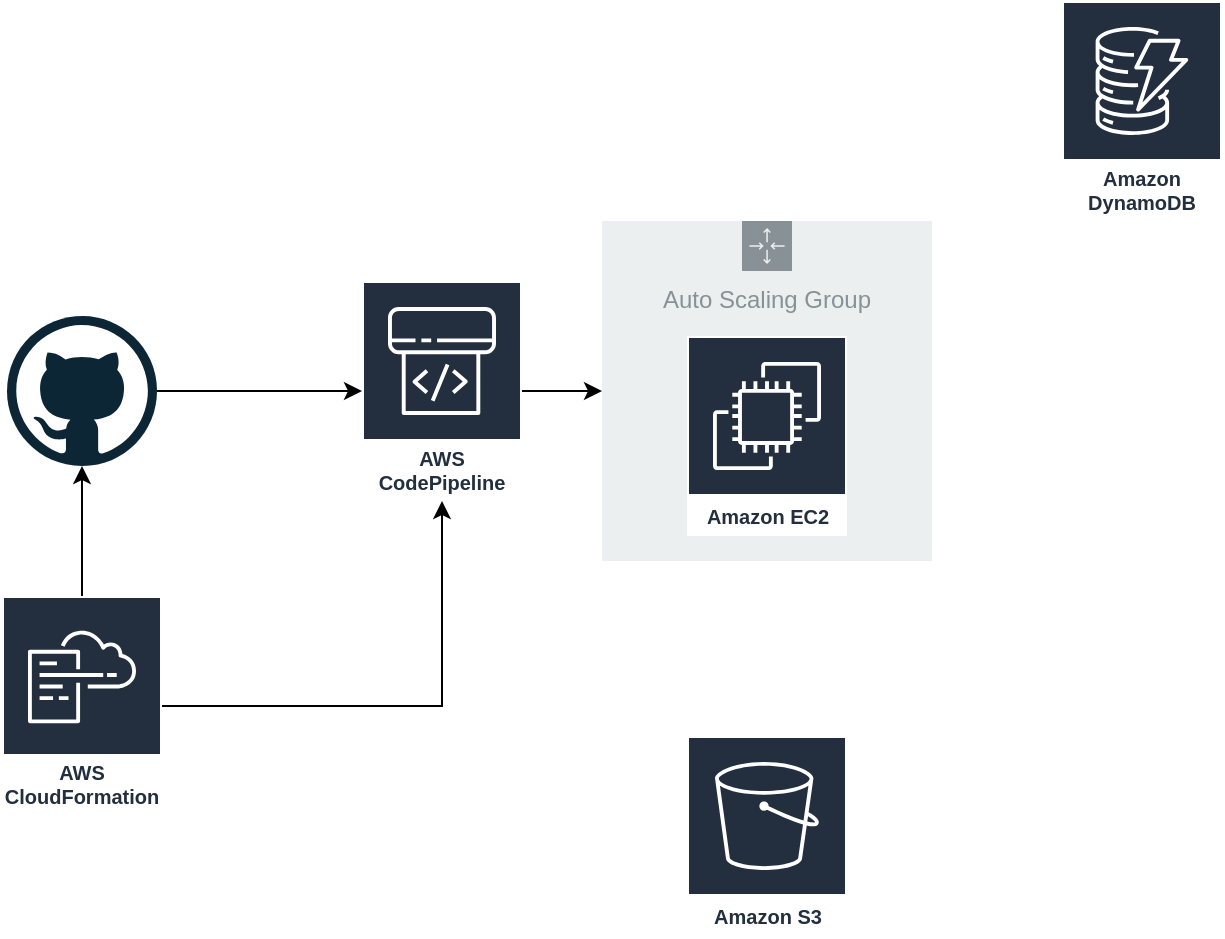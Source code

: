 <mxfile version="14.9.6" type="device"><diagram id="GS2Ai5-BEZ0_RF1weg_O" name="Page-1"><mxGraphModel dx="946" dy="1780" grid="1" gridSize="10" guides="1" tooltips="1" connect="1" arrows="1" fold="1" page="1" pageScale="1" pageWidth="850" pageHeight="1100" math="0" shadow="0"><root><mxCell id="0"/><mxCell id="1" parent="0"/><mxCell id="f6PNZYvjVcgC1OalaJmq-8" style="edgeStyle=orthogonalEdgeStyle;rounded=0;orthogonalLoop=1;jettySize=auto;html=1;" edge="1" parent="1" source="f6PNZYvjVcgC1OalaJmq-3" target="f6PNZYvjVcgC1OalaJmq-4"><mxGeometry relative="1" as="geometry"/></mxCell><mxCell id="f6PNZYvjVcgC1OalaJmq-3" value="" style="dashed=0;outlineConnect=0;html=1;align=center;labelPosition=center;verticalLabelPosition=bottom;verticalAlign=top;shape=mxgraph.weblogos.github" vertex="1" parent="1"><mxGeometry x="22.5" y="50" width="75" height="75" as="geometry"/></mxCell><mxCell id="f6PNZYvjVcgC1OalaJmq-13" style="edgeStyle=orthogonalEdgeStyle;rounded=0;orthogonalLoop=1;jettySize=auto;html=1;" edge="1" parent="1" source="f6PNZYvjVcgC1OalaJmq-4" target="f6PNZYvjVcgC1OalaJmq-12"><mxGeometry relative="1" as="geometry"/></mxCell><mxCell id="f6PNZYvjVcgC1OalaJmq-4" value="AWS CodePipeline" style="outlineConnect=0;fontColor=#232F3E;gradientColor=none;strokeColor=#ffffff;fillColor=#232F3E;dashed=0;verticalLabelPosition=middle;verticalAlign=bottom;align=center;html=1;whiteSpace=wrap;fontSize=10;fontStyle=1;spacing=3;shape=mxgraph.aws4.productIcon;prIcon=mxgraph.aws4.codepipeline;" vertex="1" parent="1"><mxGeometry x="200" y="32.5" width="80" height="110" as="geometry"/></mxCell><mxCell id="f6PNZYvjVcgC1OalaJmq-6" style="edgeStyle=orthogonalEdgeStyle;rounded=0;orthogonalLoop=1;jettySize=auto;html=1;" edge="1" parent="1" source="f6PNZYvjVcgC1OalaJmq-5" target="f6PNZYvjVcgC1OalaJmq-4"><mxGeometry relative="1" as="geometry"/></mxCell><mxCell id="f6PNZYvjVcgC1OalaJmq-7" style="edgeStyle=orthogonalEdgeStyle;rounded=0;orthogonalLoop=1;jettySize=auto;html=1;" edge="1" parent="1" source="f6PNZYvjVcgC1OalaJmq-5" target="f6PNZYvjVcgC1OalaJmq-3"><mxGeometry relative="1" as="geometry"/></mxCell><mxCell id="f6PNZYvjVcgC1OalaJmq-5" value="AWS CloudFormation" style="outlineConnect=0;fontColor=#232F3E;gradientColor=none;strokeColor=#ffffff;fillColor=#232F3E;dashed=0;verticalLabelPosition=middle;verticalAlign=bottom;align=center;html=1;whiteSpace=wrap;fontSize=10;fontStyle=1;spacing=3;shape=mxgraph.aws4.productIcon;prIcon=mxgraph.aws4.cloudformation;" vertex="1" parent="1"><mxGeometry x="20" y="190" width="80" height="110" as="geometry"/></mxCell><mxCell id="f6PNZYvjVcgC1OalaJmq-9" value="Amazon S3" style="outlineConnect=0;fontColor=#232F3E;gradientColor=none;strokeColor=#ffffff;fillColor=#232F3E;dashed=0;verticalLabelPosition=middle;verticalAlign=bottom;align=center;html=1;whiteSpace=wrap;fontSize=10;fontStyle=1;spacing=3;shape=mxgraph.aws4.productIcon;prIcon=mxgraph.aws4.s3;" vertex="1" parent="1"><mxGeometry x="362.5" y="260" width="80" height="100" as="geometry"/></mxCell><mxCell id="f6PNZYvjVcgC1OalaJmq-10" value="Amazon DynamoDB" style="outlineConnect=0;fontColor=#232F3E;gradientColor=none;strokeColor=#ffffff;fillColor=#232F3E;dashed=0;verticalLabelPosition=middle;verticalAlign=bottom;align=center;html=1;whiteSpace=wrap;fontSize=10;fontStyle=1;spacing=3;shape=mxgraph.aws4.productIcon;prIcon=mxgraph.aws4.dynamodb;" vertex="1" parent="1"><mxGeometry x="550" y="-107.5" width="80" height="110" as="geometry"/></mxCell><mxCell id="f6PNZYvjVcgC1OalaJmq-14" value="" style="group" vertex="1" connectable="0" parent="1"><mxGeometry x="320" y="2.5" width="165" height="170" as="geometry"/></mxCell><mxCell id="f6PNZYvjVcgC1OalaJmq-12" value="Auto Scaling Group" style="outlineConnect=0;gradientColor=none;html=1;whiteSpace=wrap;fontSize=12;fontStyle=0;shape=mxgraph.aws4.groupCenter;grIcon=mxgraph.aws4.group_auto_scaling_group;grStroke=0;strokeColor=#879196;fillColor=#ECEFEF;verticalAlign=top;align=center;fontColor=#879196;dashed=0;spacingTop=25;" vertex="1" parent="f6PNZYvjVcgC1OalaJmq-14"><mxGeometry width="165" height="170" as="geometry"/></mxCell><mxCell id="f6PNZYvjVcgC1OalaJmq-11" value="Amazon EC2" style="outlineConnect=0;fontColor=#232F3E;gradientColor=none;strokeColor=#ffffff;fillColor=#232F3E;dashed=0;verticalLabelPosition=middle;verticalAlign=bottom;align=center;html=1;whiteSpace=wrap;fontSize=10;fontStyle=1;spacing=3;shape=mxgraph.aws4.productIcon;prIcon=mxgraph.aws4.ec2;" vertex="1" parent="f6PNZYvjVcgC1OalaJmq-14"><mxGeometry x="42.5" y="57.5" width="80" height="100" as="geometry"/></mxCell></root></mxGraphModel></diagram></mxfile>